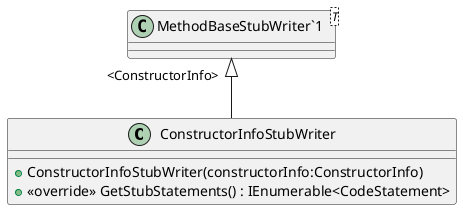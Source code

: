@startuml
class ConstructorInfoStubWriter {
    + ConstructorInfoStubWriter(constructorInfo:ConstructorInfo)
    + <<override>> GetStubStatements() : IEnumerable<CodeStatement>
}
class "MethodBaseStubWriter`1"<T> {
}
"MethodBaseStubWriter`1" "<ConstructorInfo>" <|-- ConstructorInfoStubWriter
@enduml
